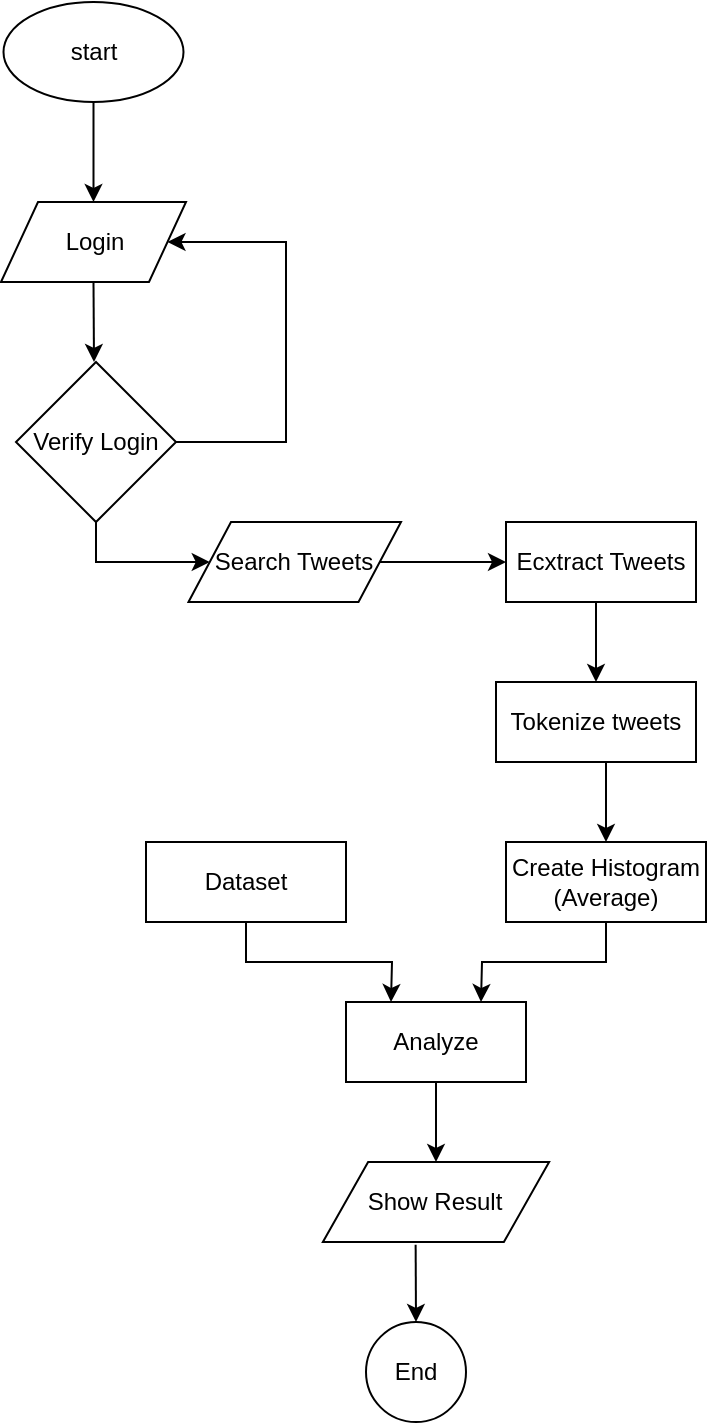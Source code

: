 <mxfile version="12.4.8" type="device"><diagram id="C5RBs43oDa-KdzZeNtuy" name="Page-1"><mxGraphModel dx="1038" dy="548" grid="1" gridSize="10" guides="1" tooltips="1" connect="1" arrows="1" fold="1" page="1" pageScale="1" pageWidth="827" pageHeight="1169" background="#FFFFFF" math="0" shadow="0"><root><mxCell id="WIyWlLk6GJQsqaUBKTNV-0"/><mxCell id="WIyWlLk6GJQsqaUBKTNV-1" parent="WIyWlLk6GJQsqaUBKTNV-0"/><mxCell id="7SPupZLg0cEkH_rxz5gS-7" style="edgeStyle=orthogonalEdgeStyle;rounded=0;orthogonalLoop=1;jettySize=auto;html=1;exitX=0.5;exitY=1;exitDx=0;exitDy=0;entryX=0.5;entryY=0;entryDx=0;entryDy=0;" edge="1" parent="WIyWlLk6GJQsqaUBKTNV-1" source="7SPupZLg0cEkH_rxz5gS-0" target="7SPupZLg0cEkH_rxz5gS-2"><mxGeometry relative="1" as="geometry"/></mxCell><mxCell id="7SPupZLg0cEkH_rxz5gS-0" value="start" style="ellipse;whiteSpace=wrap;html=1;" vertex="1" parent="WIyWlLk6GJQsqaUBKTNV-1"><mxGeometry x="308.75" y="20" width="90" height="50" as="geometry"/></mxCell><mxCell id="7SPupZLg0cEkH_rxz5gS-2" value="Login" style="shape=parallelogram;perimeter=parallelogramPerimeter;whiteSpace=wrap;html=1;" vertex="1" parent="WIyWlLk6GJQsqaUBKTNV-1"><mxGeometry x="307.5" y="120" width="92.5" height="40" as="geometry"/></mxCell><mxCell id="7SPupZLg0cEkH_rxz5gS-4" value="Verify Login" style="rhombus;whiteSpace=wrap;html=1;" vertex="1" parent="WIyWlLk6GJQsqaUBKTNV-1"><mxGeometry x="315" y="200" width="80" height="80" as="geometry"/></mxCell><mxCell id="7SPupZLg0cEkH_rxz5gS-5" value="" style="endArrow=classic;html=1;entryX=1;entryY=0.5;entryDx=0;entryDy=0;exitX=1;exitY=0.5;exitDx=0;exitDy=0;rounded=0;" edge="1" parent="WIyWlLk6GJQsqaUBKTNV-1" source="7SPupZLg0cEkH_rxz5gS-4" target="7SPupZLg0cEkH_rxz5gS-2"><mxGeometry width="50" height="50" relative="1" as="geometry"><mxPoint x="400" y="240" as="sourcePoint"/><mxPoint x="360" y="300" as="targetPoint"/><Array as="points"><mxPoint x="450" y="240"/><mxPoint x="450" y="140"/></Array></mxGeometry></mxCell><mxCell id="7SPupZLg0cEkH_rxz5gS-14" value="" style="endArrow=classic;html=1;exitX=0.5;exitY=1;exitDx=0;exitDy=0;" edge="1" parent="WIyWlLk6GJQsqaUBKTNV-1" source="7SPupZLg0cEkH_rxz5gS-2"><mxGeometry width="50" height="50" relative="1" as="geometry"><mxPoint x="310" y="350" as="sourcePoint"/><mxPoint x="354" y="200" as="targetPoint"/></mxGeometry></mxCell><mxCell id="7SPupZLg0cEkH_rxz5gS-15" value="Search Tweets" style="shape=parallelogram;perimeter=parallelogramPerimeter;whiteSpace=wrap;html=1;" vertex="1" parent="WIyWlLk6GJQsqaUBKTNV-1"><mxGeometry x="401.25" y="280" width="106.25" height="40" as="geometry"/></mxCell><mxCell id="7SPupZLg0cEkH_rxz5gS-16" value="Ecxtract Tweets" style="rounded=0;whiteSpace=wrap;html=1;" vertex="1" parent="WIyWlLk6GJQsqaUBKTNV-1"><mxGeometry x="560" y="280" width="95" height="40" as="geometry"/></mxCell><mxCell id="7SPupZLg0cEkH_rxz5gS-17" value="" style="endArrow=classic;html=1;exitX=0.5;exitY=1;exitDx=0;exitDy=0;entryX=0;entryY=0.5;entryDx=0;entryDy=0;rounded=0;" edge="1" parent="WIyWlLk6GJQsqaUBKTNV-1" source="7SPupZLg0cEkH_rxz5gS-4" target="7SPupZLg0cEkH_rxz5gS-15"><mxGeometry width="50" height="50" relative="1" as="geometry"><mxPoint x="300" y="510" as="sourcePoint"/><mxPoint x="355" y="320" as="targetPoint"/><Array as="points"><mxPoint x="355" y="300"/></Array></mxGeometry></mxCell><mxCell id="7SPupZLg0cEkH_rxz5gS-18" value="" style="endArrow=classic;html=1;exitX=1;exitY=0.5;exitDx=0;exitDy=0;entryX=0;entryY=0.5;entryDx=0;entryDy=0;" edge="1" parent="WIyWlLk6GJQsqaUBKTNV-1" source="7SPupZLg0cEkH_rxz5gS-15" target="7SPupZLg0cEkH_rxz5gS-16"><mxGeometry width="50" height="50" relative="1" as="geometry"><mxPoint x="300" y="510" as="sourcePoint"/><mxPoint x="350" y="400" as="targetPoint"/></mxGeometry></mxCell><mxCell id="7SPupZLg0cEkH_rxz5gS-21" value="Analyze" style="rounded=0;whiteSpace=wrap;html=1;" vertex="1" parent="WIyWlLk6GJQsqaUBKTNV-1"><mxGeometry x="480" y="520" width="90" height="40" as="geometry"/></mxCell><mxCell id="7SPupZLg0cEkH_rxz5gS-22" value="Show Result" style="shape=parallelogram;perimeter=parallelogramPerimeter;whiteSpace=wrap;html=1;" vertex="1" parent="WIyWlLk6GJQsqaUBKTNV-1"><mxGeometry x="468.44" y="600" width="113.12" height="40" as="geometry"/></mxCell><mxCell id="7SPupZLg0cEkH_rxz5gS-23" value="Tokenize tweets" style="rounded=0;whiteSpace=wrap;html=1;" vertex="1" parent="WIyWlLk6GJQsqaUBKTNV-1"><mxGeometry x="555" y="360" width="100" height="40" as="geometry"/></mxCell><mxCell id="7SPupZLg0cEkH_rxz5gS-24" value="Create Histogram&lt;br&gt;(Average)" style="rounded=0;whiteSpace=wrap;html=1;" vertex="1" parent="WIyWlLk6GJQsqaUBKTNV-1"><mxGeometry x="560" y="440" width="100" height="40" as="geometry"/></mxCell><mxCell id="7SPupZLg0cEkH_rxz5gS-26" value="Dataset" style="rounded=0;whiteSpace=wrap;html=1;" vertex="1" parent="WIyWlLk6GJQsqaUBKTNV-1"><mxGeometry x="380" y="440" width="100" height="40" as="geometry"/></mxCell><mxCell id="7SPupZLg0cEkH_rxz5gS-27" value="End" style="ellipse;whiteSpace=wrap;html=1;aspect=fixed;" vertex="1" parent="WIyWlLk6GJQsqaUBKTNV-1"><mxGeometry x="490" y="680" width="50" height="50" as="geometry"/></mxCell><mxCell id="7SPupZLg0cEkH_rxz5gS-28" value="" style="endArrow=classic;html=1;entryX=0.5;entryY=0;entryDx=0;entryDy=0;" edge="1" parent="WIyWlLk6GJQsqaUBKTNV-1" target="7SPupZLg0cEkH_rxz5gS-23"><mxGeometry width="50" height="50" relative="1" as="geometry"><mxPoint x="605" y="320" as="sourcePoint"/><mxPoint x="360" y="750" as="targetPoint"/></mxGeometry></mxCell><mxCell id="7SPupZLg0cEkH_rxz5gS-29" value="" style="endArrow=classic;html=1;exitX=0.55;exitY=1;exitDx=0;exitDy=0;entryX=0.5;entryY=0;entryDx=0;entryDy=0;exitPerimeter=0;" edge="1" parent="WIyWlLk6GJQsqaUBKTNV-1" source="7SPupZLg0cEkH_rxz5gS-23" target="7SPupZLg0cEkH_rxz5gS-24"><mxGeometry width="50" height="50" relative="1" as="geometry"><mxPoint x="310" y="800" as="sourcePoint"/><mxPoint x="360" y="750" as="targetPoint"/></mxGeometry></mxCell><mxCell id="7SPupZLg0cEkH_rxz5gS-30" value="" style="endArrow=classic;html=1;exitX=0.5;exitY=1;exitDx=0;exitDy=0;entryX=0.25;entryY=0;entryDx=0;entryDy=0;rounded=0;" edge="1" parent="WIyWlLk6GJQsqaUBKTNV-1" source="7SPupZLg0cEkH_rxz5gS-26" target="7SPupZLg0cEkH_rxz5gS-21"><mxGeometry width="50" height="50" relative="1" as="geometry"><mxPoint x="310" y="800" as="sourcePoint"/><mxPoint x="360" y="750" as="targetPoint"/><Array as="points"><mxPoint x="430" y="500"/><mxPoint x="503" y="500"/></Array></mxGeometry></mxCell><mxCell id="7SPupZLg0cEkH_rxz5gS-31" value="" style="endArrow=classic;html=1;entryX=0.75;entryY=0;entryDx=0;entryDy=0;exitX=0.5;exitY=1;exitDx=0;exitDy=0;rounded=0;" edge="1" parent="WIyWlLk6GJQsqaUBKTNV-1" source="7SPupZLg0cEkH_rxz5gS-24" target="7SPupZLg0cEkH_rxz5gS-21"><mxGeometry width="50" height="50" relative="1" as="geometry"><mxPoint x="310" y="800" as="sourcePoint"/><mxPoint x="360" y="750" as="targetPoint"/><Array as="points"><mxPoint x="610" y="500"/><mxPoint x="548" y="500"/></Array></mxGeometry></mxCell><mxCell id="7SPupZLg0cEkH_rxz5gS-32" value="" style="endArrow=classic;html=1;exitX=0.5;exitY=1;exitDx=0;exitDy=0;" edge="1" parent="WIyWlLk6GJQsqaUBKTNV-1" source="7SPupZLg0cEkH_rxz5gS-21" target="7SPupZLg0cEkH_rxz5gS-22"><mxGeometry width="50" height="50" relative="1" as="geometry"><mxPoint x="310" y="800" as="sourcePoint"/><mxPoint x="360" y="750" as="targetPoint"/></mxGeometry></mxCell><mxCell id="7SPupZLg0cEkH_rxz5gS-33" value="" style="endArrow=classic;html=1;entryX=0.5;entryY=0;entryDx=0;entryDy=0;exitX=0.41;exitY=1.035;exitDx=0;exitDy=0;exitPerimeter=0;" edge="1" parent="WIyWlLk6GJQsqaUBKTNV-1" source="7SPupZLg0cEkH_rxz5gS-22" target="7SPupZLg0cEkH_rxz5gS-27"><mxGeometry width="50" height="50" relative="1" as="geometry"><mxPoint x="310" y="800" as="sourcePoint"/><mxPoint x="360" y="750" as="targetPoint"/></mxGeometry></mxCell></root></mxGraphModel></diagram></mxfile>